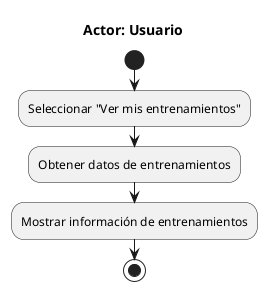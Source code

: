 @startuml
title Actor: Usuario
start
:Seleccionar "Ver mis entrenamientos";
:Obtener datos de entrenamientos;
:Mostrar información de entrenamientos;
stop
@enduml